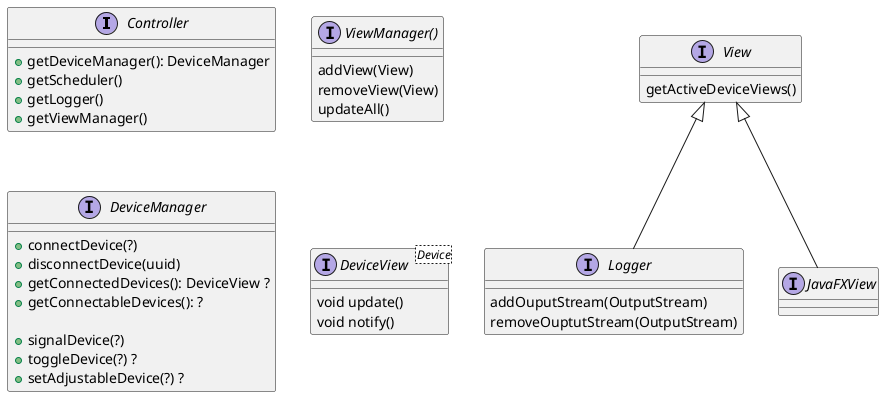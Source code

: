 @startuml

interface Controller {
  + getDeviceManager(): DeviceManager
  + getScheduler()
  + getLogger()
  + getViewManager()
}

interface ViewManager() {
	addView(View)
	removeView(View)
	updateAll()
}

interface DeviceManager {
  + connectDevice(?)
  + disconnectDevice(uuid)
  + getConnectedDevices(): DeviceView ? 
  + getConnectableDevices(): ?

  + signalDevice(?)
  + toggleDevice(?) ?
  + setAdjustableDevice(?) ?
}


interface Logger extends View {
	addOuputStream(OutputStream)
	removeOuptutStream(OutputStream)
}

interface JavaFXView extends View {
}

interface View  {
	getActiveDeviceViews()
}

interface DeviceView<Device> {
	void update()
	void notify()
}

@enduml

